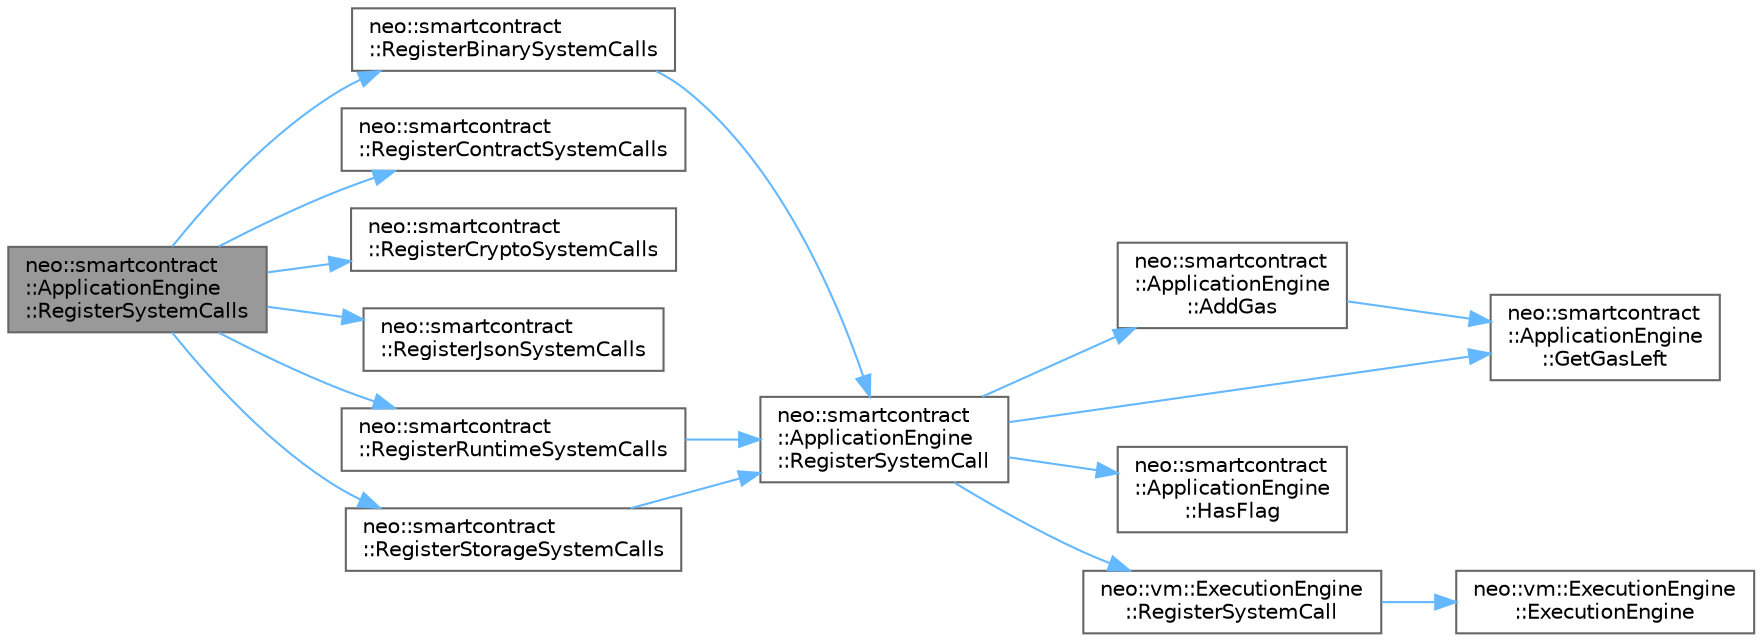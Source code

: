 digraph "neo::smartcontract::ApplicationEngine::RegisterSystemCalls"
{
 // LATEX_PDF_SIZE
  bgcolor="transparent";
  edge [fontname=Helvetica,fontsize=10,labelfontname=Helvetica,labelfontsize=10];
  node [fontname=Helvetica,fontsize=10,shape=box,height=0.2,width=0.4];
  rankdir="LR";
  Node1 [id="Node000001",label="neo::smartcontract\l::ApplicationEngine\l::RegisterSystemCalls",height=0.2,width=0.4,color="gray40", fillcolor="grey60", style="filled", fontcolor="black",tooltip="Registers all system calls."];
  Node1 -> Node2 [id="edge1_Node000001_Node000002",color="steelblue1",style="solid",tooltip=" "];
  Node2 [id="Node000002",label="neo::smartcontract\l::RegisterBinarySystemCalls",height=0.2,width=0.4,color="grey40", fillcolor="white", style="filled",URL="$namespaceneo_1_1smartcontract.html#a30af7ab01361e28d3cee275be0304628",tooltip="Registers all binary-related system calls."];
  Node2 -> Node3 [id="edge2_Node000002_Node000003",color="steelblue1",style="solid",tooltip=" "];
  Node3 [id="Node000003",label="neo::smartcontract\l::ApplicationEngine\l::RegisterSystemCall",height=0.2,width=0.4,color="grey40", fillcolor="white", style="filled",URL="$classneo_1_1smartcontract_1_1_application_engine.html#a6b0309af6346572f17109522a4392123",tooltip="Registers a system call."];
  Node3 -> Node4 [id="edge3_Node000003_Node000004",color="steelblue1",style="solid",tooltip=" "];
  Node4 [id="Node000004",label="neo::smartcontract\l::ApplicationEngine\l::AddGas",height=0.2,width=0.4,color="grey40", fillcolor="white", style="filled",URL="$classneo_1_1smartcontract_1_1_application_engine.html#a3d691bdd9914299ad1f0e521b2a5df27",tooltip="Adds gas."];
  Node4 -> Node5 [id="edge4_Node000004_Node000005",color="steelblue1",style="solid",tooltip=" "];
  Node5 [id="Node000005",label="neo::smartcontract\l::ApplicationEngine\l::GetGasLeft",height=0.2,width=0.4,color="grey40", fillcolor="white", style="filled",URL="$classneo_1_1smartcontract_1_1_application_engine.html#aba10ddc2cd7d78583ee3ec1f11a26d5f",tooltip="Gets the gas remaining."];
  Node3 -> Node5 [id="edge5_Node000003_Node000005",color="steelblue1",style="solid",tooltip=" "];
  Node3 -> Node6 [id="edge6_Node000003_Node000006",color="steelblue1",style="solid",tooltip=" "];
  Node6 [id="Node000006",label="neo::smartcontract\l::ApplicationEngine\l::HasFlag",height=0.2,width=0.4,color="grey40", fillcolor="white", style="filled",URL="$classneo_1_1smartcontract_1_1_application_engine.html#a279f4518af68b7b317ffb9fa19198bd2",tooltip="Checks if the engine has flag."];
  Node3 -> Node7 [id="edge7_Node000003_Node000007",color="steelblue1",style="solid",tooltip=" "];
  Node7 [id="Node000007",label="neo::vm::ExecutionEngine\l::RegisterSystemCall",height=0.2,width=0.4,color="grey40", fillcolor="white", style="filled",URL="$classneo_1_1vm_1_1_execution_engine.html#afe200b4848d86d0267024cb7c92ece44",tooltip="Registers a system call."];
  Node7 -> Node8 [id="edge8_Node000007_Node000008",color="steelblue1",style="solid",tooltip=" "];
  Node8 [id="Node000008",label="neo::vm::ExecutionEngine\l::ExecutionEngine",height=0.2,width=0.4,color="grey40", fillcolor="white", style="filled",URL="$classneo_1_1vm_1_1_execution_engine.html#a38a40d2a3f057dc24de928ac55b02610",tooltip="Constructs an ExecutionEngine with default settings."];
  Node1 -> Node9 [id="edge9_Node000001_Node000009",color="steelblue1",style="solid",tooltip=" "];
  Node9 [id="Node000009",label="neo::smartcontract\l::RegisterContractSystemCalls",height=0.2,width=0.4,color="grey40", fillcolor="white", style="filled",URL="$namespaceneo_1_1smartcontract.html#a127395bec33beec2d576c2b989d9eb10",tooltip="Registers all contract-related system calls."];
  Node1 -> Node10 [id="edge10_Node000001_Node000010",color="steelblue1",style="solid",tooltip=" "];
  Node10 [id="Node000010",label="neo::smartcontract\l::RegisterCryptoSystemCalls",height=0.2,width=0.4,color="grey40", fillcolor="white", style="filled",URL="$namespaceneo_1_1smartcontract.html#a37bcefa603258d3cea9078ade4bea501",tooltip="Registers all crypto-related system calls."];
  Node1 -> Node11 [id="edge11_Node000001_Node000011",color="steelblue1",style="solid",tooltip=" "];
  Node11 [id="Node000011",label="neo::smartcontract\l::RegisterJsonSystemCalls",height=0.2,width=0.4,color="grey40", fillcolor="white", style="filled",URL="$namespaceneo_1_1smartcontract.html#a17b720e8e3d564665477eee340921024",tooltip="Registers all JSON-related system calls."];
  Node1 -> Node12 [id="edge12_Node000001_Node000012",color="steelblue1",style="solid",tooltip=" "];
  Node12 [id="Node000012",label="neo::smartcontract\l::RegisterRuntimeSystemCalls",height=0.2,width=0.4,color="grey40", fillcolor="white", style="filled",URL="$namespaceneo_1_1smartcontract.html#ad45b28534e2b492618093c9141747905",tooltip="Registers all runtime-related system calls."];
  Node12 -> Node3 [id="edge13_Node000012_Node000003",color="steelblue1",style="solid",tooltip=" "];
  Node1 -> Node13 [id="edge14_Node000001_Node000013",color="steelblue1",style="solid",tooltip=" "];
  Node13 [id="Node000013",label="neo::smartcontract\l::RegisterStorageSystemCalls",height=0.2,width=0.4,color="grey40", fillcolor="white", style="filled",URL="$namespaceneo_1_1smartcontract.html#aea59b1037fc304f51566aec2209f52d0",tooltip="Registers all storage-related system calls."];
  Node13 -> Node3 [id="edge15_Node000013_Node000003",color="steelblue1",style="solid",tooltip=" "];
}
